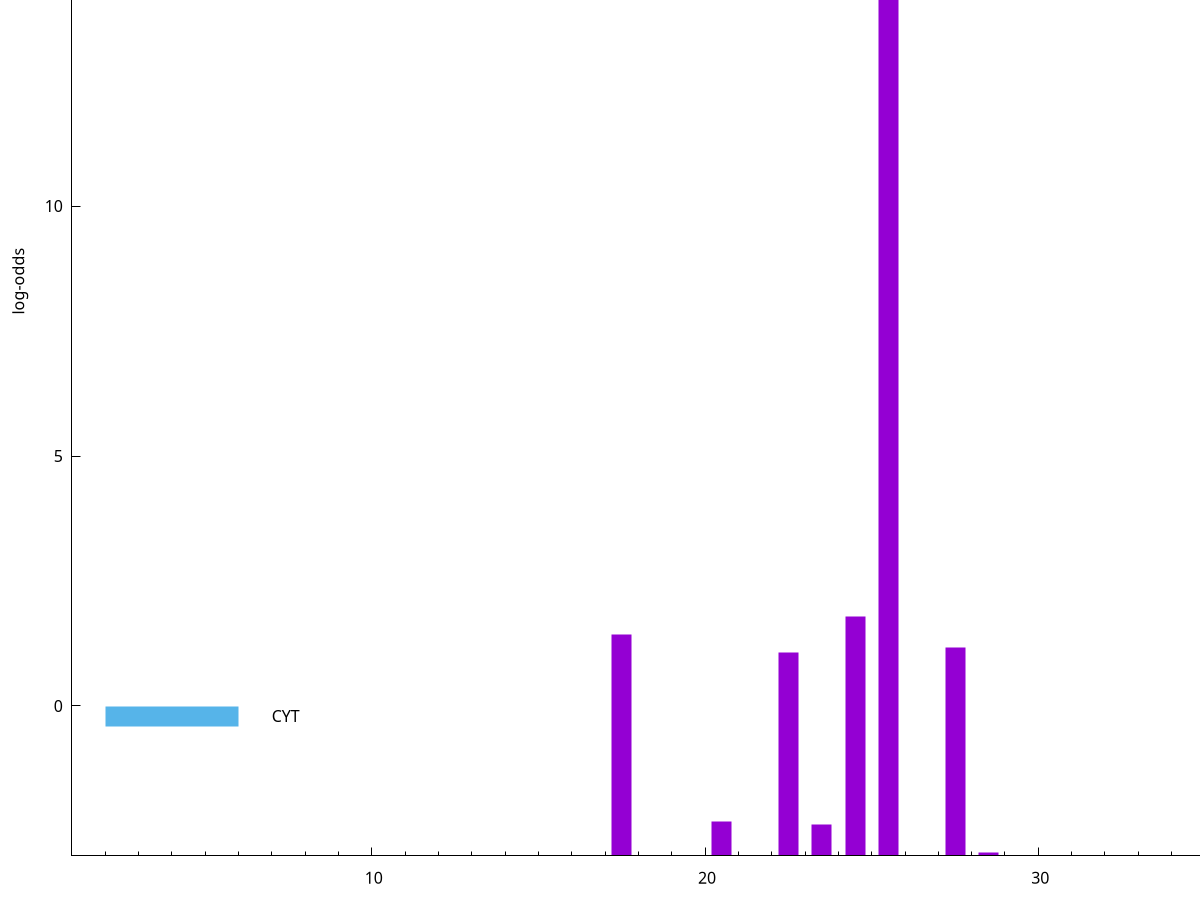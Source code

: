 set title "LipoP predictions for SRR5666447.gff"
set size 2., 1.4
set xrange [1:70] 
set mxtics 10
set yrange [-3:20]
set y2range [0:23]
set ylabel "log-odds"
set term postscript eps color solid "Helvetica" 30
set output "SRR5666447.gff.eps"
set arrow from 2,17.6997 to 6,17.6997 nohead lt 1 lw 20
set label "SpI" at 7,17.6997
set arrow from 2,-0.200913 to 6,-0.200913 nohead lt 3 lw 20
set label "CYT" at 7,-0.200913
set arrow from 2,17.6997 to 6,17.6997 nohead lt 1 lw 20
set label "SpI" at 7,17.6997
# NOTE: The scores below are the log-odds scores with the threshold
# NOTE: subtracted (a hack to make gnuplot make the histogram all
# NOTE: look nice).
plot "-" axes x1y2 title "" with impulses lt 1 lw 20
25.500000 20.699600
24.500000 4.799240
17.500000 4.430990
27.500000 4.167560
22.500000 4.078910
20.500000 0.682820
23.500000 0.635110
28.500000 0.068320
e
exit
